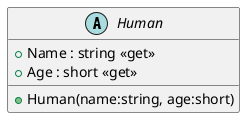 @startuml
abstract class Human {
    + Human(name:string, age:short)
    + Name : string <<get>>
    + Age : short <<get>>
}
@enduml
